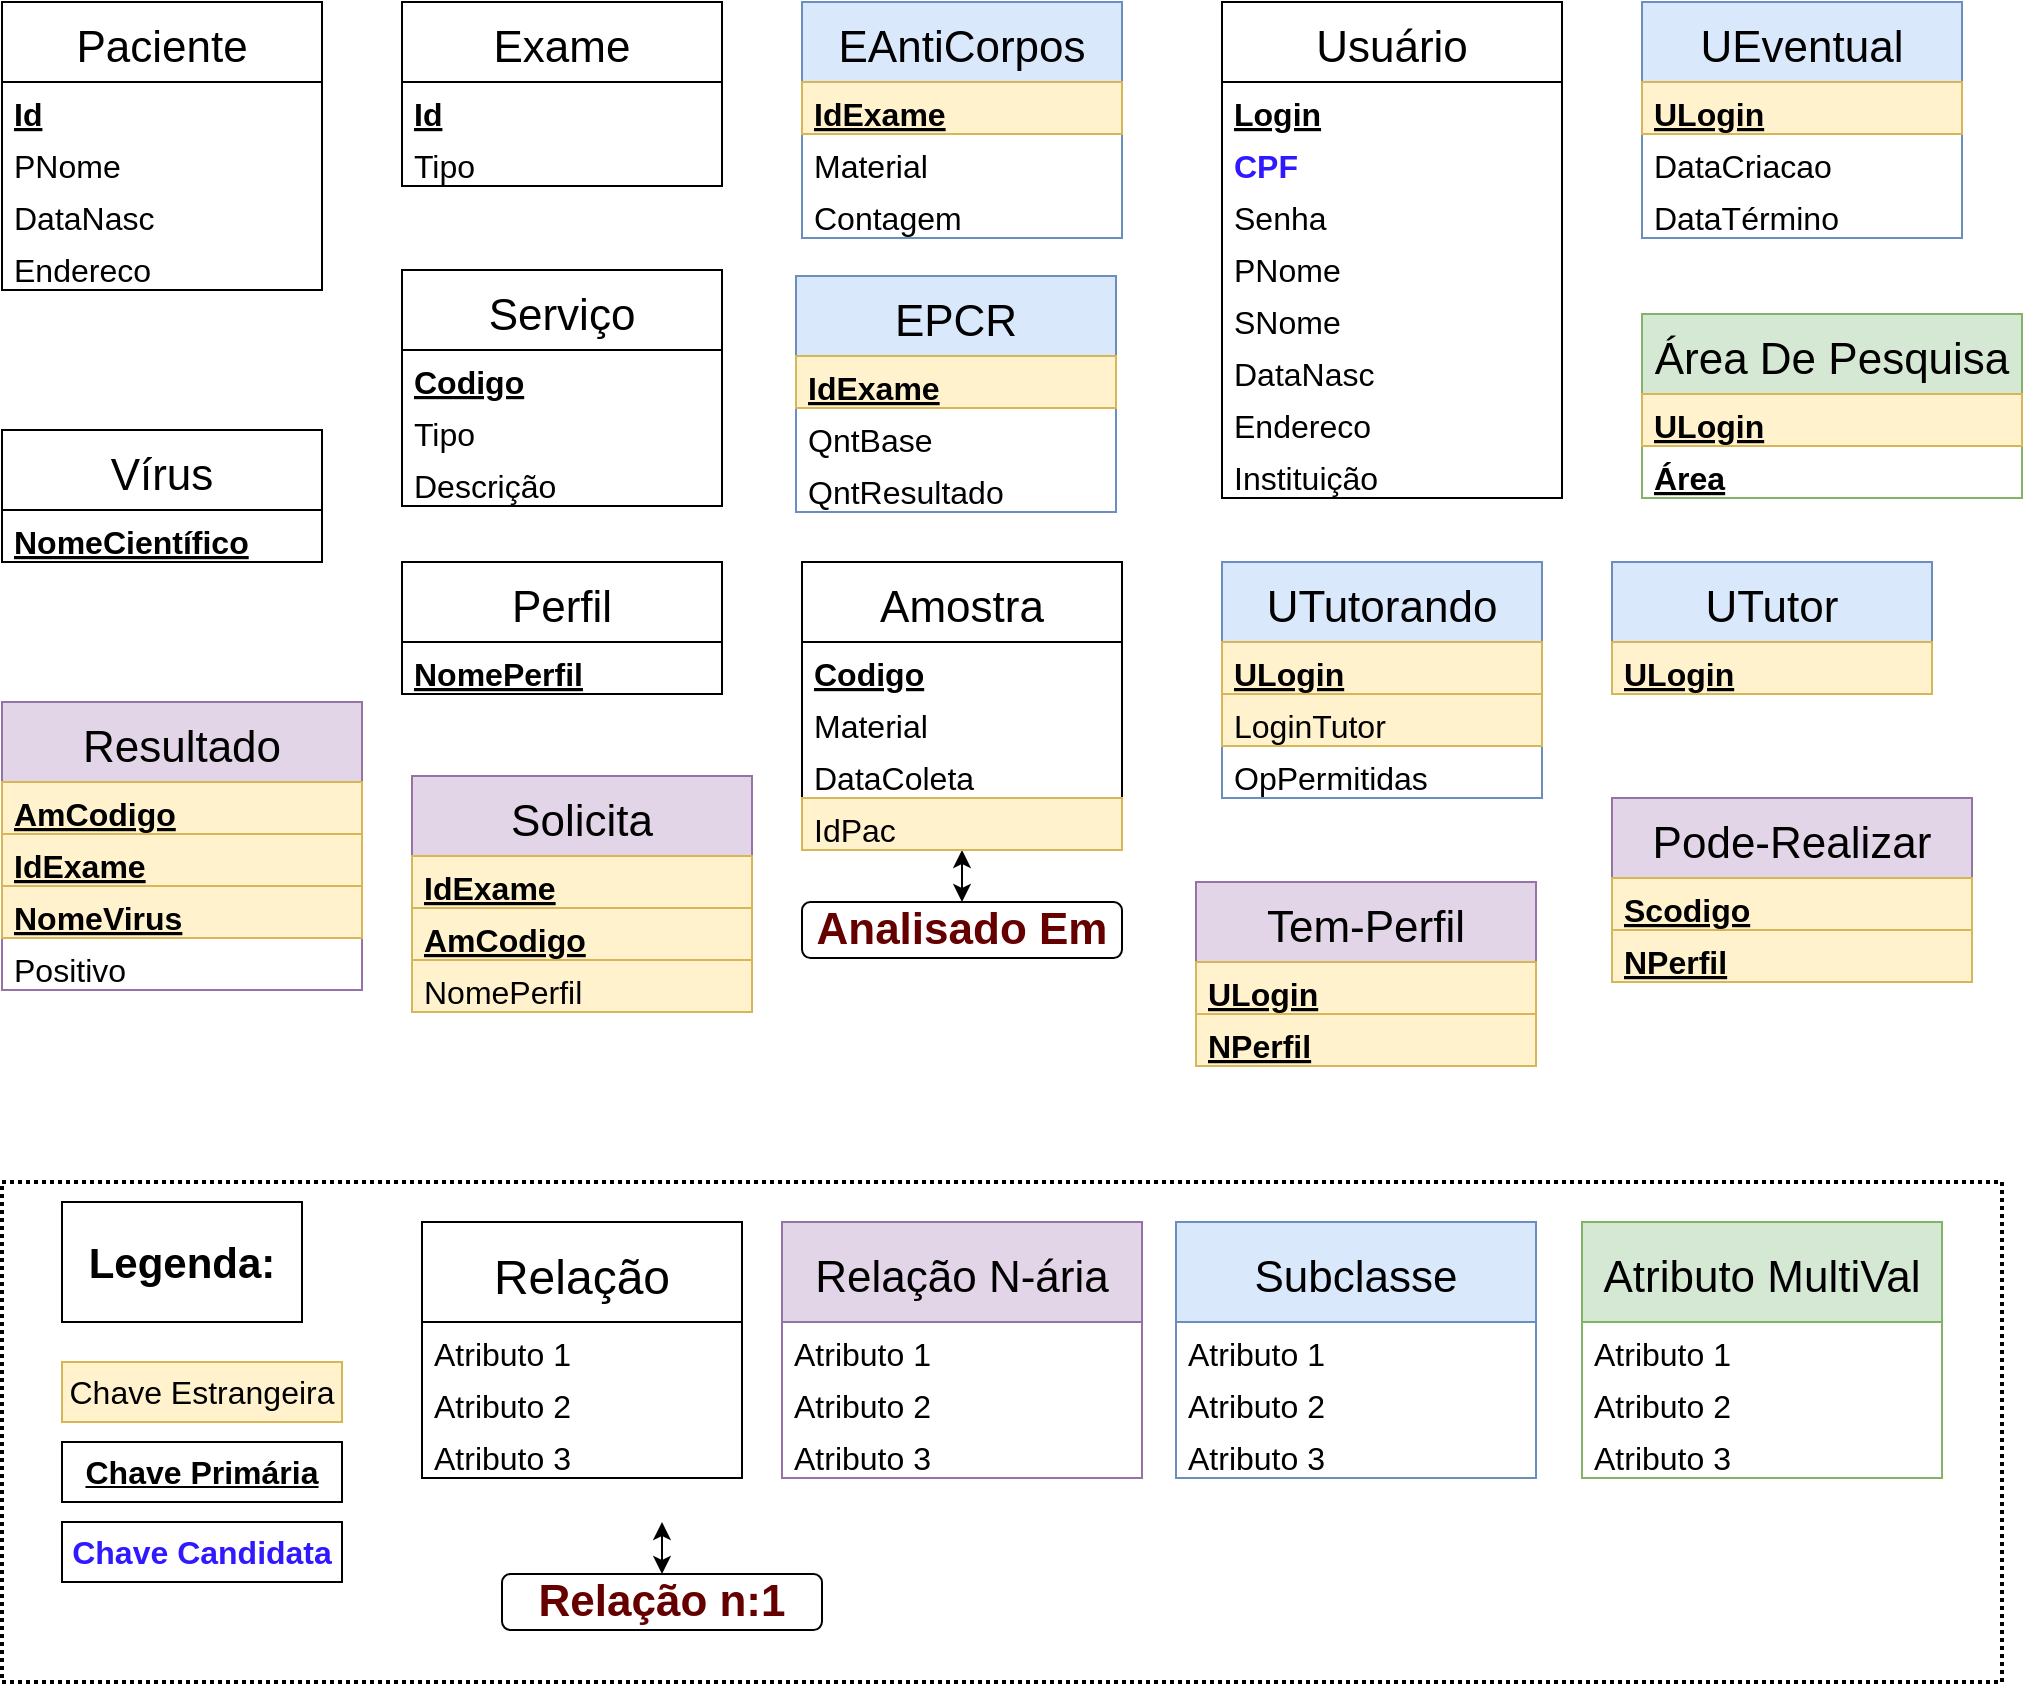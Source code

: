 <mxfile version="13.0.5" type="device"><diagram id="C5RBs43oDa-KdzZeNtuy" name="Page-1"><mxGraphModel dx="1447" dy="820" grid="1" gridSize="10" guides="1" tooltips="1" connect="1" arrows="1" fold="1" page="1" pageScale="1" pageWidth="827" pageHeight="1169" math="0" shadow="0"><root><mxCell id="WIyWlLk6GJQsqaUBKTNV-0"/><mxCell id="WIyWlLk6GJQsqaUBKTNV-1" parent="WIyWlLk6GJQsqaUBKTNV-0"/><mxCell id="HeGZG76zT3vhurfRbwrk-43" value="EAntiCorpos" style="swimlane;fontStyle=0;childLayout=stackLayout;horizontal=1;startSize=40;horizontalStack=0;resizeParent=1;resizeParentMax=0;resizeLast=0;collapsible=1;marginBottom=0;align=center;fontSize=22;fillColor=#dae8fc;strokeColor=#6c8ebf;" parent="WIyWlLk6GJQsqaUBKTNV-1" vertex="1"><mxGeometry x="640" y="80" width="160" height="118" as="geometry"><mxRectangle x="330" y="200" width="90" height="26" as="alternateBounds"/></mxGeometry></mxCell><mxCell id="HeGZG76zT3vhurfRbwrk-44" value="IdExame" style="text;spacingLeft=4;spacingRight=4;overflow=hidden;rotatable=0;points=[[0,0.5],[1,0.5]];portConstraint=eastwest;fontSize=16;fontStyle=5;fillColor=#fff2cc;strokeColor=#d6b656;" parent="HeGZG76zT3vhurfRbwrk-43" vertex="1"><mxGeometry y="40" width="160" height="26" as="geometry"/></mxCell><mxCell id="HeGZG76zT3vhurfRbwrk-45" value="Material" style="text;strokeColor=none;fillColor=none;spacingLeft=4;spacingRight=4;overflow=hidden;rotatable=0;points=[[0,0.5],[1,0.5]];portConstraint=eastwest;fontSize=16;" parent="HeGZG76zT3vhurfRbwrk-43" vertex="1"><mxGeometry y="66" width="160" height="26" as="geometry"/></mxCell><mxCell id="HeGZG76zT3vhurfRbwrk-46" value="Contagem" style="text;strokeColor=none;fillColor=none;spacingLeft=4;spacingRight=4;overflow=hidden;rotatable=0;points=[[0,0.5],[1,0.5]];portConstraint=eastwest;fontSize=16;" parent="HeGZG76zT3vhurfRbwrk-43" vertex="1"><mxGeometry y="92" width="160" height="26" as="geometry"/></mxCell><mxCell id="HeGZG76zT3vhurfRbwrk-48" value="EPCR" style="swimlane;fontStyle=0;childLayout=stackLayout;horizontal=1;startSize=40;horizontalStack=0;resizeParent=1;resizeParentMax=0;resizeLast=0;collapsible=1;marginBottom=0;align=center;fontSize=22;fillColor=#dae8fc;strokeColor=#6c8ebf;" parent="WIyWlLk6GJQsqaUBKTNV-1" vertex="1"><mxGeometry x="637" y="217" width="160" height="118" as="geometry"><mxRectangle x="330" y="200" width="90" height="26" as="alternateBounds"/></mxGeometry></mxCell><mxCell id="HeGZG76zT3vhurfRbwrk-49" value="IdExame" style="text;spacingLeft=4;spacingRight=4;overflow=hidden;rotatable=0;points=[[0,0.5],[1,0.5]];portConstraint=eastwest;fontSize=16;fontStyle=5;fillColor=#fff2cc;strokeColor=#d6b656;" parent="HeGZG76zT3vhurfRbwrk-48" vertex="1"><mxGeometry y="40" width="160" height="26" as="geometry"/></mxCell><mxCell id="HeGZG76zT3vhurfRbwrk-50" value="QntBase" style="text;strokeColor=none;fillColor=none;spacingLeft=4;spacingRight=4;overflow=hidden;rotatable=0;points=[[0,0.5],[1,0.5]];portConstraint=eastwest;fontSize=16;" parent="HeGZG76zT3vhurfRbwrk-48" vertex="1"><mxGeometry y="66" width="160" height="26" as="geometry"/></mxCell><mxCell id="HeGZG76zT3vhurfRbwrk-51" value="QntResultado" style="text;strokeColor=none;fillColor=none;spacingLeft=4;spacingRight=4;overflow=hidden;rotatable=0;points=[[0,0.5],[1,0.5]];portConstraint=eastwest;fontSize=16;" parent="HeGZG76zT3vhurfRbwrk-48" vertex="1"><mxGeometry y="92" width="160" height="26" as="geometry"/></mxCell><mxCell id="azgHehYBozapzjrsVDiA-0" value="" style="whiteSpace=wrap;html=1;fontColor=#C4A74F;dashed=1;strokeColor=#000000;strokeWidth=2;dashPattern=1 1;" parent="WIyWlLk6GJQsqaUBKTNV-1" vertex="1"><mxGeometry x="240" y="670" width="1000" height="250" as="geometry"/></mxCell><mxCell id="pl1nRkcbTIDpKxVVj6iW-0" value="Paciente" style="swimlane;fontStyle=0;childLayout=stackLayout;horizontal=1;startSize=40;horizontalStack=0;resizeParent=1;resizeParentMax=0;resizeLast=0;collapsible=1;marginBottom=0;align=center;fontSize=22;direction=east;" parent="WIyWlLk6GJQsqaUBKTNV-1" vertex="1"><mxGeometry x="240" y="80" width="160" height="144" as="geometry"><mxRectangle x="330" y="200" width="90" height="26" as="alternateBounds"/></mxGeometry></mxCell><mxCell id="pl1nRkcbTIDpKxVVj6iW-1" value="Id" style="text;spacingLeft=4;spacingRight=4;overflow=hidden;rotatable=0;points=[[0,0.5],[1,0.5]];portConstraint=eastwest;fontSize=16;fontStyle=5;" parent="pl1nRkcbTIDpKxVVj6iW-0" vertex="1"><mxGeometry y="40" width="160" height="26" as="geometry"/></mxCell><mxCell id="pl1nRkcbTIDpKxVVj6iW-2" value="PNome" style="text;strokeColor=none;fillColor=none;spacingLeft=4;spacingRight=4;overflow=hidden;rotatable=0;points=[[0,0.5],[1,0.5]];portConstraint=eastwest;fontSize=16;" parent="pl1nRkcbTIDpKxVVj6iW-0" vertex="1"><mxGeometry y="66" width="160" height="26" as="geometry"/></mxCell><mxCell id="pl1nRkcbTIDpKxVVj6iW-14" value="DataNasc" style="text;strokeColor=none;fillColor=none;spacingLeft=4;spacingRight=4;overflow=hidden;rotatable=0;points=[[0,0.5],[1,0.5]];portConstraint=eastwest;fontSize=16;" parent="pl1nRkcbTIDpKxVVj6iW-0" vertex="1"><mxGeometry y="92" width="160" height="26" as="geometry"/></mxCell><mxCell id="pl1nRkcbTIDpKxVVj6iW-15" value="Endereco" style="text;strokeColor=none;fillColor=none;spacingLeft=4;spacingRight=4;overflow=hidden;rotatable=0;points=[[0,0.5],[1,0.5]];portConstraint=eastwest;fontSize=16;" parent="pl1nRkcbTIDpKxVVj6iW-0" vertex="1"><mxGeometry y="118" width="160" height="26" as="geometry"/></mxCell><mxCell id="pl1nRkcbTIDpKxVVj6iW-35" value="Exame" style="swimlane;fontStyle=0;childLayout=stackLayout;horizontal=1;startSize=40;horizontalStack=0;resizeParent=1;resizeParentMax=0;resizeLast=0;collapsible=1;marginBottom=0;align=center;fontSize=22;" parent="WIyWlLk6GJQsqaUBKTNV-1" vertex="1"><mxGeometry x="440" y="80" width="160" height="92" as="geometry"><mxRectangle x="330" y="200" width="90" height="26" as="alternateBounds"/></mxGeometry></mxCell><mxCell id="pl1nRkcbTIDpKxVVj6iW-36" value="Id" style="text;spacingLeft=4;spacingRight=4;overflow=hidden;rotatable=0;points=[[0,0.5],[1,0.5]];portConstraint=eastwest;fontSize=16;fontStyle=5" parent="pl1nRkcbTIDpKxVVj6iW-35" vertex="1"><mxGeometry y="40" width="160" height="26" as="geometry"/></mxCell><mxCell id="pl1nRkcbTIDpKxVVj6iW-37" value="Tipo" style="text;strokeColor=none;fillColor=none;spacingLeft=4;spacingRight=4;overflow=hidden;rotatable=0;points=[[0,0.5],[1,0.5]];portConstraint=eastwest;fontSize=16;" parent="pl1nRkcbTIDpKxVVj6iW-35" vertex="1"><mxGeometry y="66" width="160" height="26" as="geometry"/></mxCell><mxCell id="pl1nRkcbTIDpKxVVj6iW-73" value="Chave Estrangeira" style="text;html=1;align=center;verticalAlign=middle;whiteSpace=wrap;rounded=0;fillColor=#fff2cc;strokeColor=#d6b656;fontSize=16;" parent="WIyWlLk6GJQsqaUBKTNV-1" vertex="1"><mxGeometry x="270" y="760" width="140" height="30" as="geometry"/></mxCell><mxCell id="pl1nRkcbTIDpKxVVj6iW-75" value="Chave Primária" style="rounded=0;whiteSpace=wrap;html=1;fontStyle=5;fontSize=16;" parent="WIyWlLk6GJQsqaUBKTNV-1" vertex="1"><mxGeometry x="270" y="800" width="140" height="30" as="geometry"/></mxCell><mxCell id="pl1nRkcbTIDpKxVVj6iW-76" value="Legenda:" style="rounded=0;whiteSpace=wrap;html=1;fontSize=21;fontStyle=1" parent="WIyWlLk6GJQsqaUBKTNV-1" vertex="1"><mxGeometry x="270" y="680" width="120" height="60" as="geometry"/></mxCell><mxCell id="pl1nRkcbTIDpKxVVj6iW-88" value="Analisado Em" style="rounded=1;whiteSpace=wrap;html=1;fontSize=22;strokeColor=#000000;fontColor=#660000;fontStyle=1" parent="WIyWlLk6GJQsqaUBKTNV-1" vertex="1"><mxGeometry x="640" y="530" width="160" height="28" as="geometry"/></mxCell><mxCell id="pl1nRkcbTIDpKxVVj6iW-89" value="" style="endArrow=classic;startArrow=classic;html=1;fontSize=22;fontColor=#FFD966;entryX=0.5;entryY=1;entryDx=0;entryDy=0;" parent="WIyWlLk6GJQsqaUBKTNV-1" source="pl1nRkcbTIDpKxVVj6iW-88" target="pl1nRkcbTIDpKxVVj6iW-19" edge="1"><mxGeometry width="50" height="50" relative="1" as="geometry"><mxPoint x="535" y="670" as="sourcePoint"/><mxPoint x="538.333" y="644" as="targetPoint"/></mxGeometry></mxCell><mxCell id="pl1nRkcbTIDpKxVVj6iW-41" value="Usuário" style="swimlane;fontStyle=0;childLayout=stackLayout;horizontal=1;startSize=40;horizontalStack=0;resizeParent=1;resizeParentMax=0;resizeLast=0;collapsible=1;marginBottom=0;align=center;fontSize=22;" parent="WIyWlLk6GJQsqaUBKTNV-1" vertex="1"><mxGeometry x="850" y="80" width="170" height="248" as="geometry"><mxRectangle x="330" y="200" width="90" height="26" as="alternateBounds"/></mxGeometry></mxCell><mxCell id="pl1nRkcbTIDpKxVVj6iW-51" value="Login" style="text;strokeColor=none;fillColor=none;spacingLeft=4;spacingRight=4;overflow=hidden;rotatable=0;points=[[0,0.5],[1,0.5]];portConstraint=eastwest;fontSize=16;fontStyle=5" parent="pl1nRkcbTIDpKxVVj6iW-41" vertex="1"><mxGeometry y="40" width="170" height="26" as="geometry"/></mxCell><mxCell id="pl1nRkcbTIDpKxVVj6iW-42" value="CPF" style="text;spacingLeft=4;spacingRight=4;overflow=hidden;rotatable=0;points=[[0,0.5],[1,0.5]];portConstraint=eastwest;fontSize=16;fontStyle=1;fontColor=#3019FF;" parent="pl1nRkcbTIDpKxVVj6iW-41" vertex="1"><mxGeometry y="66" width="170" height="26" as="geometry"/></mxCell><mxCell id="pl1nRkcbTIDpKxVVj6iW-52" value="Senha" style="text;strokeColor=none;fillColor=none;spacingLeft=4;spacingRight=4;overflow=hidden;rotatable=0;points=[[0,0.5],[1,0.5]];portConstraint=eastwest;fontSize=16;" parent="pl1nRkcbTIDpKxVVj6iW-41" vertex="1"><mxGeometry y="92" width="170" height="26" as="geometry"/></mxCell><mxCell id="pl1nRkcbTIDpKxVVj6iW-43" value="PNome" style="text;strokeColor=none;fillColor=none;spacingLeft=4;spacingRight=4;overflow=hidden;rotatable=0;points=[[0,0.5],[1,0.5]];portConstraint=eastwest;fontSize=16;" parent="pl1nRkcbTIDpKxVVj6iW-41" vertex="1"><mxGeometry y="118" width="170" height="26" as="geometry"/></mxCell><mxCell id="pl1nRkcbTIDpKxVVj6iW-44" value="SNome" style="text;strokeColor=none;fillColor=none;spacingLeft=4;spacingRight=4;overflow=hidden;rotatable=0;points=[[0,0.5],[1,0.5]];portConstraint=eastwest;fontSize=16;" parent="pl1nRkcbTIDpKxVVj6iW-41" vertex="1"><mxGeometry y="144" width="170" height="26" as="geometry"/></mxCell><mxCell id="pl1nRkcbTIDpKxVVj6iW-45" value="DataNasc" style="text;strokeColor=none;fillColor=none;spacingLeft=4;spacingRight=4;overflow=hidden;rotatable=0;points=[[0,0.5],[1,0.5]];portConstraint=eastwest;fontSize=16;" parent="pl1nRkcbTIDpKxVVj6iW-41" vertex="1"><mxGeometry y="170" width="170" height="26" as="geometry"/></mxCell><mxCell id="pl1nRkcbTIDpKxVVj6iW-46" value="Endereco" style="text;strokeColor=none;fillColor=none;spacingLeft=4;spacingRight=4;overflow=hidden;rotatable=0;points=[[0,0.5],[1,0.5]];portConstraint=eastwest;fontSize=16;" parent="pl1nRkcbTIDpKxVVj6iW-41" vertex="1"><mxGeometry y="196" width="170" height="26" as="geometry"/></mxCell><mxCell id="HeGZG76zT3vhurfRbwrk-25" value="Instituição" style="text;strokeColor=none;fillColor=none;spacingLeft=4;spacingRight=4;overflow=hidden;rotatable=0;points=[[0,0.5],[1,0.5]];portConstraint=eastwest;fontSize=16;" parent="pl1nRkcbTIDpKxVVj6iW-41" vertex="1"><mxGeometry y="222" width="170" height="26" as="geometry"/></mxCell><mxCell id="HeGZG76zT3vhurfRbwrk-52" value="UEventual" style="swimlane;fontStyle=0;childLayout=stackLayout;horizontal=1;startSize=40;horizontalStack=0;resizeParent=1;resizeParentMax=0;resizeLast=0;collapsible=1;marginBottom=0;align=center;fontSize=22;fillColor=#dae8fc;strokeColor=#6c8ebf;" parent="WIyWlLk6GJQsqaUBKTNV-1" vertex="1"><mxGeometry x="1060" y="80" width="160" height="118" as="geometry"><mxRectangle x="330" y="200" width="90" height="26" as="alternateBounds"/></mxGeometry></mxCell><mxCell id="HeGZG76zT3vhurfRbwrk-53" value="ULogin" style="text;spacingLeft=4;spacingRight=4;overflow=hidden;rotatable=0;points=[[0,0.5],[1,0.5]];portConstraint=eastwest;fontSize=16;fontStyle=5;fillColor=#fff2cc;strokeColor=#d6b656;" parent="HeGZG76zT3vhurfRbwrk-52" vertex="1"><mxGeometry y="40" width="160" height="26" as="geometry"/></mxCell><mxCell id="HeGZG76zT3vhurfRbwrk-54" value="DataCriacao" style="text;strokeColor=none;fillColor=none;spacingLeft=4;spacingRight=4;overflow=hidden;rotatable=0;points=[[0,0.5],[1,0.5]];portConstraint=eastwest;fontSize=16;" parent="HeGZG76zT3vhurfRbwrk-52" vertex="1"><mxGeometry y="66" width="160" height="26" as="geometry"/></mxCell><mxCell id="HeGZG76zT3vhurfRbwrk-55" value="DataTérmino" style="text;strokeColor=none;fillColor=none;spacingLeft=4;spacingRight=4;overflow=hidden;rotatable=0;points=[[0,0.5],[1,0.5]];portConstraint=eastwest;fontSize=16;" parent="HeGZG76zT3vhurfRbwrk-52" vertex="1"><mxGeometry y="92" width="160" height="26" as="geometry"/></mxCell><mxCell id="1b9KuzkUyO1D-ZEUSEps-0" value="&lt;div&gt;Chave Candidata&lt;br&gt;&lt;/div&gt;" style="rounded=0;whiteSpace=wrap;html=1;fontStyle=1;fontSize=16;fontColor=#3019FF;" parent="WIyWlLk6GJQsqaUBKTNV-1" vertex="1"><mxGeometry x="270" y="840" width="140" height="30" as="geometry"/></mxCell><mxCell id="HeGZG76zT3vhurfRbwrk-26" value="Perfil" style="swimlane;fontStyle=0;childLayout=stackLayout;horizontal=1;startSize=40;horizontalStack=0;resizeParent=1;resizeParentMax=0;resizeLast=0;collapsible=1;marginBottom=0;align=center;fontSize=22;" parent="WIyWlLk6GJQsqaUBKTNV-1" vertex="1"><mxGeometry x="440" y="360" width="160" height="66" as="geometry"><mxRectangle x="330" y="200" width="90" height="26" as="alternateBounds"/></mxGeometry></mxCell><mxCell id="HeGZG76zT3vhurfRbwrk-27" value="NomePerfil" style="text;spacingLeft=4;spacingRight=4;overflow=hidden;rotatable=0;points=[[0,0.5],[1,0.5]];portConstraint=eastwest;fontSize=16;fontStyle=5" parent="HeGZG76zT3vhurfRbwrk-26" vertex="1"><mxGeometry y="40" width="160" height="26" as="geometry"/></mxCell><mxCell id="azgHehYBozapzjrsVDiA-1" value="Relação n:1" style="rounded=1;whiteSpace=wrap;html=1;fontSize=22;strokeColor=#000000;fontColor=#660000;fontStyle=1" parent="WIyWlLk6GJQsqaUBKTNV-1" vertex="1"><mxGeometry x="490" y="866" width="160" height="28" as="geometry"/></mxCell><mxCell id="azgHehYBozapzjrsVDiA-2" value="" style="endArrow=classic;startArrow=classic;html=1;fontSize=22;fontColor=#FFD966;entryX=0.5;entryY=1;entryDx=0;entryDy=0;" parent="WIyWlLk6GJQsqaUBKTNV-1" source="azgHehYBozapzjrsVDiA-1" edge="1"><mxGeometry width="50" height="50" relative="1" as="geometry"><mxPoint x="385" y="1006" as="sourcePoint"/><mxPoint x="570" y="840" as="targetPoint"/></mxGeometry></mxCell><mxCell id="pl1nRkcbTIDpKxVVj6iW-19" value="Amostra" style="swimlane;fontStyle=0;childLayout=stackLayout;horizontal=1;startSize=40;horizontalStack=0;resizeParent=1;resizeParentMax=0;resizeLast=0;collapsible=1;marginBottom=0;align=center;fontSize=22;" parent="WIyWlLk6GJQsqaUBKTNV-1" vertex="1"><mxGeometry x="640" y="360" width="160" height="144" as="geometry"><mxRectangle x="330" y="200" width="90" height="26" as="alternateBounds"/></mxGeometry></mxCell><mxCell id="pl1nRkcbTIDpKxVVj6iW-20" value="Codigo" style="text;spacingLeft=4;spacingRight=4;overflow=hidden;rotatable=0;points=[[0,0.5],[1,0.5]];portConstraint=eastwest;fontSize=16;fontStyle=5" parent="pl1nRkcbTIDpKxVVj6iW-19" vertex="1"><mxGeometry y="40" width="160" height="26" as="geometry"/></mxCell><mxCell id="pl1nRkcbTIDpKxVVj6iW-21" value="Material" style="text;strokeColor=none;fillColor=none;spacingLeft=4;spacingRight=4;overflow=hidden;rotatable=0;points=[[0,0.5],[1,0.5]];portConstraint=eastwest;fontSize=16;" parent="pl1nRkcbTIDpKxVVj6iW-19" vertex="1"><mxGeometry y="66" width="160" height="26" as="geometry"/></mxCell><mxCell id="pl1nRkcbTIDpKxVVj6iW-22" value="DataColeta" style="text;strokeColor=none;fillColor=none;spacingLeft=4;spacingRight=4;overflow=hidden;rotatable=0;points=[[0,0.5],[1,0.5]];portConstraint=eastwest;fontSize=16;" parent="pl1nRkcbTIDpKxVVj6iW-19" vertex="1"><mxGeometry y="92" width="160" height="26" as="geometry"/></mxCell><mxCell id="pl1nRkcbTIDpKxVVj6iW-56" value="IdPac" style="text;strokeColor=#d6b656;fillColor=#fff2cc;spacingLeft=4;spacingRight=4;overflow=hidden;rotatable=0;points=[[0,0.5],[1,0.5]];portConstraint=eastwest;fontSize=16;" parent="pl1nRkcbTIDpKxVVj6iW-19" vertex="1"><mxGeometry y="118" width="160" height="26" as="geometry"/></mxCell><mxCell id="pl1nRkcbTIDpKxVVj6iW-64" value="Resultado" style="swimlane;fontStyle=0;childLayout=stackLayout;horizontal=1;startSize=40;horizontalStack=0;resizeParent=1;resizeParentMax=0;resizeLast=0;collapsible=1;marginBottom=0;align=center;fontSize=22;fillColor=#e1d5e7;strokeColor=#9673a6;" parent="WIyWlLk6GJQsqaUBKTNV-1" vertex="1"><mxGeometry x="240" y="430" width="180" height="144" as="geometry"><mxRectangle x="330" y="200" width="90" height="26" as="alternateBounds"/></mxGeometry></mxCell><mxCell id="pl1nRkcbTIDpKxVVj6iW-65" value="AmCodigo" style="text;spacingLeft=4;spacingRight=4;overflow=hidden;rotatable=0;points=[[0,0.5],[1,0.5]];portConstraint=eastwest;fontSize=16;fontStyle=5;fillColor=#fff2cc;strokeColor=#d6b656;" parent="pl1nRkcbTIDpKxVVj6iW-64" vertex="1"><mxGeometry y="40" width="180" height="26" as="geometry"/></mxCell><mxCell id="pl1nRkcbTIDpKxVVj6iW-66" value="IdExame" style="text;spacingLeft=4;spacingRight=4;overflow=hidden;rotatable=0;points=[[0,0.5],[1,0.5]];portConstraint=eastwest;fontSize=16;fontStyle=5;fillColor=#fff2cc;strokeColor=#d6b656;" parent="pl1nRkcbTIDpKxVVj6iW-64" vertex="1"><mxGeometry y="66" width="180" height="26" as="geometry"/></mxCell><mxCell id="pl1nRkcbTIDpKxVVj6iW-67" value="NomeVirus" style="text;spacingLeft=4;spacingRight=4;overflow=hidden;rotatable=0;points=[[0,0.5],[1,0.5]];portConstraint=eastwest;fontSize=16;fontStyle=5;fillColor=#fff2cc;strokeColor=#d6b656;" parent="pl1nRkcbTIDpKxVVj6iW-64" vertex="1"><mxGeometry y="92" width="180" height="26" as="geometry"/></mxCell><mxCell id="HeGZG76zT3vhurfRbwrk-42" value="Positivo" style="text;spacingLeft=4;spacingRight=4;overflow=hidden;rotatable=0;points=[[0,0.5],[1,0.5]];portConstraint=eastwest;fontSize=16;fontStyle=0;" parent="pl1nRkcbTIDpKxVVj6iW-64" vertex="1"><mxGeometry y="118" width="180" height="26" as="geometry"/></mxCell><mxCell id="pl1nRkcbTIDpKxVVj6iW-25" value="Vírus" style="swimlane;fontStyle=0;childLayout=stackLayout;horizontal=1;startSize=40;horizontalStack=0;resizeParent=1;resizeParentMax=0;resizeLast=0;collapsible=1;marginBottom=0;align=center;fontSize=22;" parent="WIyWlLk6GJQsqaUBKTNV-1" vertex="1"><mxGeometry x="240" y="294" width="160" height="66" as="geometry"><mxRectangle x="330" y="200" width="90" height="26" as="alternateBounds"/></mxGeometry></mxCell><mxCell id="pl1nRkcbTIDpKxVVj6iW-26" value="NomeCientífico" style="text;spacingLeft=4;spacingRight=4;overflow=hidden;rotatable=0;points=[[0,0.5],[1,0.5]];portConstraint=eastwest;fontSize=16;fontStyle=5" parent="pl1nRkcbTIDpKxVVj6iW-25" vertex="1"><mxGeometry y="40" width="160" height="26" as="geometry"/></mxCell><mxCell id="pl1nRkcbTIDpKxVVj6iW-31" value="Serviço" style="swimlane;fontStyle=0;childLayout=stackLayout;horizontal=1;startSize=40;horizontalStack=0;resizeParent=1;resizeParentMax=0;resizeLast=0;collapsible=1;marginBottom=0;align=center;fontSize=22;" parent="WIyWlLk6GJQsqaUBKTNV-1" vertex="1"><mxGeometry x="440" y="214" width="160" height="118" as="geometry"><mxRectangle x="330" y="200" width="90" height="26" as="alternateBounds"/></mxGeometry></mxCell><mxCell id="pl1nRkcbTIDpKxVVj6iW-32" value="Codigo" style="text;spacingLeft=4;spacingRight=4;overflow=hidden;rotatable=0;points=[[0,0.5],[1,0.5]];portConstraint=eastwest;fontSize=16;fontStyle=5" parent="pl1nRkcbTIDpKxVVj6iW-31" vertex="1"><mxGeometry y="40" width="160" height="26" as="geometry"/></mxCell><mxCell id="pl1nRkcbTIDpKxVVj6iW-33" value="Tipo" style="text;strokeColor=none;fillColor=none;spacingLeft=4;spacingRight=4;overflow=hidden;rotatable=0;points=[[0,0.5],[1,0.5]];portConstraint=eastwest;fontSize=16;" parent="pl1nRkcbTIDpKxVVj6iW-31" vertex="1"><mxGeometry y="66" width="160" height="26" as="geometry"/></mxCell><mxCell id="1b9KuzkUyO1D-ZEUSEps-2" value="Descrição" style="text;strokeColor=none;fillColor=none;spacingLeft=4;spacingRight=4;overflow=hidden;rotatable=0;points=[[0,0.5],[1,0.5]];portConstraint=eastwest;fontSize=16;" parent="pl1nRkcbTIDpKxVVj6iW-31" vertex="1"><mxGeometry y="92" width="160" height="26" as="geometry"/></mxCell><mxCell id="pl1nRkcbTIDpKxVVj6iW-77" value="Relação" style="swimlane;fontStyle=0;childLayout=stackLayout;horizontal=1;startSize=50;horizontalStack=0;resizeParent=1;resizeParentMax=0;resizeLast=0;collapsible=1;marginBottom=0;align=center;fontSize=24;" parent="WIyWlLk6GJQsqaUBKTNV-1" vertex="1"><mxGeometry x="450" y="690" width="160" height="128" as="geometry"/></mxCell><mxCell id="pl1nRkcbTIDpKxVVj6iW-78" value="Atributo 1" style="text;strokeColor=none;fillColor=none;spacingLeft=4;spacingRight=4;overflow=hidden;rotatable=0;points=[[0,0.5],[1,0.5]];portConstraint=eastwest;fontSize=16;" parent="pl1nRkcbTIDpKxVVj6iW-77" vertex="1"><mxGeometry y="50" width="160" height="26" as="geometry"/></mxCell><mxCell id="pl1nRkcbTIDpKxVVj6iW-79" value="Atributo 2" style="text;strokeColor=none;fillColor=none;spacingLeft=4;spacingRight=4;overflow=hidden;rotatable=0;points=[[0,0.5],[1,0.5]];portConstraint=eastwest;fontSize=16;" parent="pl1nRkcbTIDpKxVVj6iW-77" vertex="1"><mxGeometry y="76" width="160" height="26" as="geometry"/></mxCell><mxCell id="pl1nRkcbTIDpKxVVj6iW-80" value="Atributo 3" style="text;strokeColor=none;fillColor=none;spacingLeft=4;spacingRight=4;overflow=hidden;rotatable=0;points=[[0,0.5],[1,0.5]];portConstraint=eastwest;fontSize=16;" parent="pl1nRkcbTIDpKxVVj6iW-77" vertex="1"><mxGeometry y="102" width="160" height="26" as="geometry"/></mxCell><mxCell id="pl1nRkcbTIDpKxVVj6iW-81" value="Relação N-ária" style="swimlane;fontStyle=0;childLayout=stackLayout;horizontal=1;startSize=50;horizontalStack=0;resizeParent=1;resizeParentMax=0;resizeLast=0;collapsible=1;marginBottom=0;align=center;fontSize=22;fillColor=#e1d5e7;strokeColor=#9673a6;" parent="WIyWlLk6GJQsqaUBKTNV-1" vertex="1"><mxGeometry x="630" y="690" width="180" height="128" as="geometry"/></mxCell><mxCell id="pl1nRkcbTIDpKxVVj6iW-82" value="Atributo 1" style="text;strokeColor=none;fillColor=none;spacingLeft=4;spacingRight=4;overflow=hidden;rotatable=0;points=[[0,0.5],[1,0.5]];portConstraint=eastwest;fontSize=16;" parent="pl1nRkcbTIDpKxVVj6iW-81" vertex="1"><mxGeometry y="50" width="180" height="26" as="geometry"/></mxCell><mxCell id="pl1nRkcbTIDpKxVVj6iW-83" value="Atributo 2" style="text;strokeColor=none;fillColor=none;spacingLeft=4;spacingRight=4;overflow=hidden;rotatable=0;points=[[0,0.5],[1,0.5]];portConstraint=eastwest;fontSize=16;" parent="pl1nRkcbTIDpKxVVj6iW-81" vertex="1"><mxGeometry y="76" width="180" height="26" as="geometry"/></mxCell><mxCell id="pl1nRkcbTIDpKxVVj6iW-84" value="Atributo 3" style="text;strokeColor=none;fillColor=none;spacingLeft=4;spacingRight=4;overflow=hidden;rotatable=0;points=[[0,0.5],[1,0.5]];portConstraint=eastwest;fontSize=16;" parent="pl1nRkcbTIDpKxVVj6iW-81" vertex="1"><mxGeometry y="102" width="180" height="26" as="geometry"/></mxCell><mxCell id="HeGZG76zT3vhurfRbwrk-56" value="Subclasse" style="swimlane;fontStyle=0;childLayout=stackLayout;horizontal=1;startSize=50;horizontalStack=0;resizeParent=1;resizeParentMax=0;resizeLast=0;collapsible=1;marginBottom=0;align=center;fontSize=22;fillColor=#dae8fc;strokeColor=#6c8ebf;" parent="WIyWlLk6GJQsqaUBKTNV-1" vertex="1"><mxGeometry x="827" y="690" width="180" height="128" as="geometry"/></mxCell><mxCell id="HeGZG76zT3vhurfRbwrk-57" value="Atributo 1" style="text;strokeColor=none;fillColor=none;spacingLeft=4;spacingRight=4;overflow=hidden;rotatable=0;points=[[0,0.5],[1,0.5]];portConstraint=eastwest;fontSize=16;" parent="HeGZG76zT3vhurfRbwrk-56" vertex="1"><mxGeometry y="50" width="180" height="26" as="geometry"/></mxCell><mxCell id="HeGZG76zT3vhurfRbwrk-58" value="Atributo 2" style="text;strokeColor=none;fillColor=none;spacingLeft=4;spacingRight=4;overflow=hidden;rotatable=0;points=[[0,0.5],[1,0.5]];portConstraint=eastwest;fontSize=16;" parent="HeGZG76zT3vhurfRbwrk-56" vertex="1"><mxGeometry y="76" width="180" height="26" as="geometry"/></mxCell><mxCell id="HeGZG76zT3vhurfRbwrk-59" value="Atributo 3" style="text;strokeColor=none;fillColor=none;spacingLeft=4;spacingRight=4;overflow=hidden;rotatable=0;points=[[0,0.5],[1,0.5]];portConstraint=eastwest;fontSize=16;" parent="HeGZG76zT3vhurfRbwrk-56" vertex="1"><mxGeometry y="102" width="180" height="26" as="geometry"/></mxCell><mxCell id="HeGZG76zT3vhurfRbwrk-60" value="Atributo MultiVal" style="swimlane;fontStyle=0;childLayout=stackLayout;horizontal=1;startSize=50;horizontalStack=0;resizeParent=1;resizeParentMax=0;resizeLast=0;collapsible=1;marginBottom=0;align=center;fontSize=22;fillColor=#d5e8d4;strokeColor=#82b366;" parent="WIyWlLk6GJQsqaUBKTNV-1" vertex="1"><mxGeometry x="1030" y="690" width="180" height="128" as="geometry"/></mxCell><mxCell id="HeGZG76zT3vhurfRbwrk-61" value="Atributo 1" style="text;strokeColor=none;fillColor=none;spacingLeft=4;spacingRight=4;overflow=hidden;rotatable=0;points=[[0,0.5],[1,0.5]];portConstraint=eastwest;fontSize=16;" parent="HeGZG76zT3vhurfRbwrk-60" vertex="1"><mxGeometry y="50" width="180" height="26" as="geometry"/></mxCell><mxCell id="HeGZG76zT3vhurfRbwrk-62" value="Atributo 2" style="text;strokeColor=none;fillColor=none;spacingLeft=4;spacingRight=4;overflow=hidden;rotatable=0;points=[[0,0.5],[1,0.5]];portConstraint=eastwest;fontSize=16;" parent="HeGZG76zT3vhurfRbwrk-60" vertex="1"><mxGeometry y="76" width="180" height="26" as="geometry"/></mxCell><mxCell id="HeGZG76zT3vhurfRbwrk-63" value="Atributo 3" style="text;strokeColor=none;fillColor=none;spacingLeft=4;spacingRight=4;overflow=hidden;rotatable=0;points=[[0,0.5],[1,0.5]];portConstraint=eastwest;fontSize=16;" parent="HeGZG76zT3vhurfRbwrk-60" vertex="1"><mxGeometry y="102" width="180" height="26" as="geometry"/></mxCell><mxCell id="pl1nRkcbTIDpKxVVj6iW-68" value="Solicita" style="swimlane;fontStyle=0;childLayout=stackLayout;horizontal=1;startSize=40;horizontalStack=0;resizeParent=1;resizeParentMax=0;resizeLast=0;collapsible=1;marginBottom=0;align=center;fontSize=22;fillColor=#e1d5e7;strokeColor=#9673a6;" parent="WIyWlLk6GJQsqaUBKTNV-1" vertex="1"><mxGeometry x="445" y="467" width="170" height="118" as="geometry"><mxRectangle x="330" y="200" width="90" height="26" as="alternateBounds"/></mxGeometry></mxCell><mxCell id="pl1nRkcbTIDpKxVVj6iW-69" value="IdExame" style="text;spacingLeft=4;spacingRight=4;overflow=hidden;rotatable=0;points=[[0,0.5],[1,0.5]];portConstraint=eastwest;fontSize=16;fontStyle=5;fillColor=#fff2cc;strokeColor=#d6b656;" parent="pl1nRkcbTIDpKxVVj6iW-68" vertex="1"><mxGeometry y="40" width="170" height="26" as="geometry"/></mxCell><mxCell id="pl1nRkcbTIDpKxVVj6iW-71" value="AmCodigo" style="text;spacingLeft=4;spacingRight=4;overflow=hidden;rotatable=0;points=[[0,0.5],[1,0.5]];portConstraint=eastwest;fontSize=16;fontStyle=5;fillColor=#fff2cc;strokeColor=#d6b656;" parent="pl1nRkcbTIDpKxVVj6iW-68" vertex="1"><mxGeometry y="66" width="170" height="26" as="geometry"/></mxCell><mxCell id="pl1nRkcbTIDpKxVVj6iW-70" value="NomePerfil" style="text;spacingLeft=4;spacingRight=4;overflow=hidden;rotatable=0;points=[[0,0.5],[1,0.5]];portConstraint=eastwest;fontSize=16;fillColor=#fff2cc;strokeColor=#d6b656;" parent="pl1nRkcbTIDpKxVVj6iW-68" vertex="1"><mxGeometry y="92" width="170" height="26" as="geometry"/></mxCell><mxCell id="HeGZG76zT3vhurfRbwrk-29" value="Tem-Perfil" style="swimlane;fontStyle=0;childLayout=stackLayout;horizontal=1;startSize=40;horizontalStack=0;resizeParent=1;resizeParentMax=0;resizeLast=0;collapsible=1;marginBottom=0;align=center;fontSize=22;fillColor=#e1d5e7;strokeColor=#9673a6;" parent="WIyWlLk6GJQsqaUBKTNV-1" vertex="1"><mxGeometry x="837" y="520" width="170" height="92" as="geometry"><mxRectangle x="330" y="200" width="90" height="26" as="alternateBounds"/></mxGeometry></mxCell><mxCell id="HeGZG76zT3vhurfRbwrk-30" value="ULogin" style="text;spacingLeft=4;spacingRight=4;overflow=hidden;rotatable=0;points=[[0,0.5],[1,0.5]];portConstraint=eastwest;fontSize=16;fontStyle=5;fillColor=#fff2cc;strokeColor=#d6b656;" parent="HeGZG76zT3vhurfRbwrk-29" vertex="1"><mxGeometry y="40" width="170" height="26" as="geometry"/></mxCell><mxCell id="HeGZG76zT3vhurfRbwrk-31" value="NPerfil" style="text;spacingLeft=4;spacingRight=4;overflow=hidden;rotatable=0;points=[[0,0.5],[1,0.5]];portConstraint=eastwest;fontSize=16;fontStyle=5;fillColor=#fff2cc;strokeColor=#d6b656;" parent="HeGZG76zT3vhurfRbwrk-29" vertex="1"><mxGeometry y="66" width="170" height="26" as="geometry"/></mxCell><mxCell id="wZyRkaBJEVHFl9RGnCQ2-4" value="UTutorando" style="swimlane;fontStyle=0;childLayout=stackLayout;horizontal=1;startSize=40;horizontalStack=0;resizeParent=1;resizeParentMax=0;resizeLast=0;collapsible=1;marginBottom=0;align=center;fontSize=22;fillColor=#dae8fc;strokeColor=#6c8ebf;" vertex="1" parent="WIyWlLk6GJQsqaUBKTNV-1"><mxGeometry x="850" y="360" width="160" height="118" as="geometry"><mxRectangle x="330" y="200" width="90" height="26" as="alternateBounds"/></mxGeometry></mxCell><mxCell id="wZyRkaBJEVHFl9RGnCQ2-5" value="ULogin" style="text;spacingLeft=4;spacingRight=4;overflow=hidden;rotatable=0;points=[[0,0.5],[1,0.5]];portConstraint=eastwest;fontSize=16;fontStyle=5;fillColor=#fff2cc;strokeColor=#d6b656;" vertex="1" parent="wZyRkaBJEVHFl9RGnCQ2-4"><mxGeometry y="40" width="160" height="26" as="geometry"/></mxCell><mxCell id="wZyRkaBJEVHFl9RGnCQ2-7" value="LoginTutor" style="text;strokeColor=#d6b656;fillColor=#fff2cc;spacingLeft=4;spacingRight=4;overflow=hidden;rotatable=0;points=[[0,0.5],[1,0.5]];portConstraint=eastwest;fontSize=16;" vertex="1" parent="wZyRkaBJEVHFl9RGnCQ2-4"><mxGeometry y="66" width="160" height="26" as="geometry"/></mxCell><mxCell id="wZyRkaBJEVHFl9RGnCQ2-10" value="OpPermitidas" style="text;spacingLeft=4;spacingRight=4;overflow=hidden;rotatable=0;points=[[0,0.5],[1,0.5]];portConstraint=eastwest;fontSize=16;" vertex="1" parent="wZyRkaBJEVHFl9RGnCQ2-4"><mxGeometry y="92" width="160" height="26" as="geometry"/></mxCell><mxCell id="wZyRkaBJEVHFl9RGnCQ2-0" value="UTutor" style="swimlane;fontStyle=0;childLayout=stackLayout;horizontal=1;startSize=40;horizontalStack=0;resizeParent=1;resizeParentMax=0;resizeLast=0;collapsible=1;marginBottom=0;align=center;fontSize=22;fillColor=#dae8fc;strokeColor=#6c8ebf;" vertex="1" parent="WIyWlLk6GJQsqaUBKTNV-1"><mxGeometry x="1045" y="360" width="160" height="66" as="geometry"><mxRectangle x="330" y="200" width="90" height="26" as="alternateBounds"/></mxGeometry></mxCell><mxCell id="wZyRkaBJEVHFl9RGnCQ2-1" value="ULogin" style="text;spacingLeft=4;spacingRight=4;overflow=hidden;rotatable=0;points=[[0,0.5],[1,0.5]];portConstraint=eastwest;fontSize=16;fontStyle=5;fillColor=#fff2cc;strokeColor=#d6b656;" vertex="1" parent="wZyRkaBJEVHFl9RGnCQ2-0"><mxGeometry y="40" width="160" height="26" as="geometry"/></mxCell><mxCell id="HeGZG76zT3vhurfRbwrk-37" value="Área De Pesquisa" style="swimlane;fontStyle=0;childLayout=stackLayout;horizontal=1;startSize=40;horizontalStack=0;resizeParent=1;resizeParentMax=0;resizeLast=0;collapsible=1;marginBottom=0;align=center;fontSize=22;fillColor=#d5e8d4;strokeColor=#82b366;" parent="WIyWlLk6GJQsqaUBKTNV-1" vertex="1"><mxGeometry x="1060" y="236" width="190" height="92" as="geometry"><mxRectangle x="330" y="200" width="90" height="26" as="alternateBounds"/></mxGeometry></mxCell><mxCell id="HeGZG76zT3vhurfRbwrk-38" value="ULogin" style="text;spacingLeft=4;spacingRight=4;overflow=hidden;rotatable=0;points=[[0,0.5],[1,0.5]];portConstraint=eastwest;fontSize=16;fontStyle=5;fillColor=#fff2cc;strokeColor=#d6b656;" parent="HeGZG76zT3vhurfRbwrk-37" vertex="1"><mxGeometry y="40" width="190" height="26" as="geometry"/></mxCell><mxCell id="HeGZG76zT3vhurfRbwrk-39" value="Área" style="text;strokeColor=none;fillColor=none;spacingLeft=4;spacingRight=4;overflow=hidden;rotatable=0;points=[[0,0.5],[1,0.5]];portConstraint=eastwest;fontSize=16;fontStyle=5" parent="HeGZG76zT3vhurfRbwrk-37" vertex="1"><mxGeometry y="66" width="190" height="26" as="geometry"/></mxCell><mxCell id="pl1nRkcbTIDpKxVVj6iW-57" value="Pode-Realizar" style="swimlane;fontStyle=0;childLayout=stackLayout;horizontal=1;startSize=40;horizontalStack=0;resizeParent=1;resizeParentMax=0;resizeLast=0;collapsible=1;marginBottom=0;align=center;fontSize=22;fillColor=#e1d5e7;strokeColor=#9673a6;" parent="WIyWlLk6GJQsqaUBKTNV-1" vertex="1"><mxGeometry x="1045" y="478" width="180" height="92" as="geometry"><mxRectangle x="330" y="200" width="90" height="26" as="alternateBounds"/></mxGeometry></mxCell><mxCell id="pl1nRkcbTIDpKxVVj6iW-58" value="Scodigo" style="text;spacingLeft=4;spacingRight=4;overflow=hidden;rotatable=0;points=[[0,0.5],[1,0.5]];portConstraint=eastwest;fontSize=16;fontStyle=5;fillColor=#fff2cc;strokeColor=#d6b656;" parent="pl1nRkcbTIDpKxVVj6iW-57" vertex="1"><mxGeometry y="40" width="180" height="26" as="geometry"/></mxCell><mxCell id="pl1nRkcbTIDpKxVVj6iW-59" value="NPerfil" style="text;spacingLeft=4;spacingRight=4;overflow=hidden;rotatable=0;points=[[0,0.5],[1,0.5]];portConstraint=eastwest;fontSize=16;fontStyle=5;fillColor=#fff2cc;strokeColor=#d6b656;" parent="pl1nRkcbTIDpKxVVj6iW-57" vertex="1"><mxGeometry y="66" width="180" height="26" as="geometry"/></mxCell></root></mxGraphModel></diagram></mxfile>